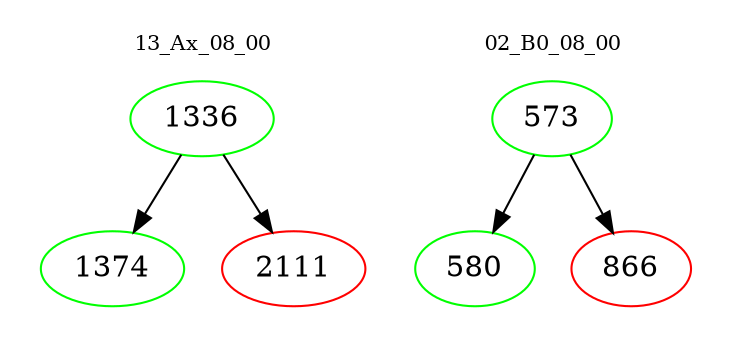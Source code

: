 digraph{
subgraph cluster_0 {
color = white
label = "13_Ax_08_00";
fontsize=10;
T0_1336 [label="1336", color="green"]
T0_1336 -> T0_1374 [color="black"]
T0_1374 [label="1374", color="green"]
T0_1336 -> T0_2111 [color="black"]
T0_2111 [label="2111", color="red"]
}
subgraph cluster_1 {
color = white
label = "02_B0_08_00";
fontsize=10;
T1_573 [label="573", color="green"]
T1_573 -> T1_580 [color="black"]
T1_580 [label="580", color="green"]
T1_573 -> T1_866 [color="black"]
T1_866 [label="866", color="red"]
}
}
